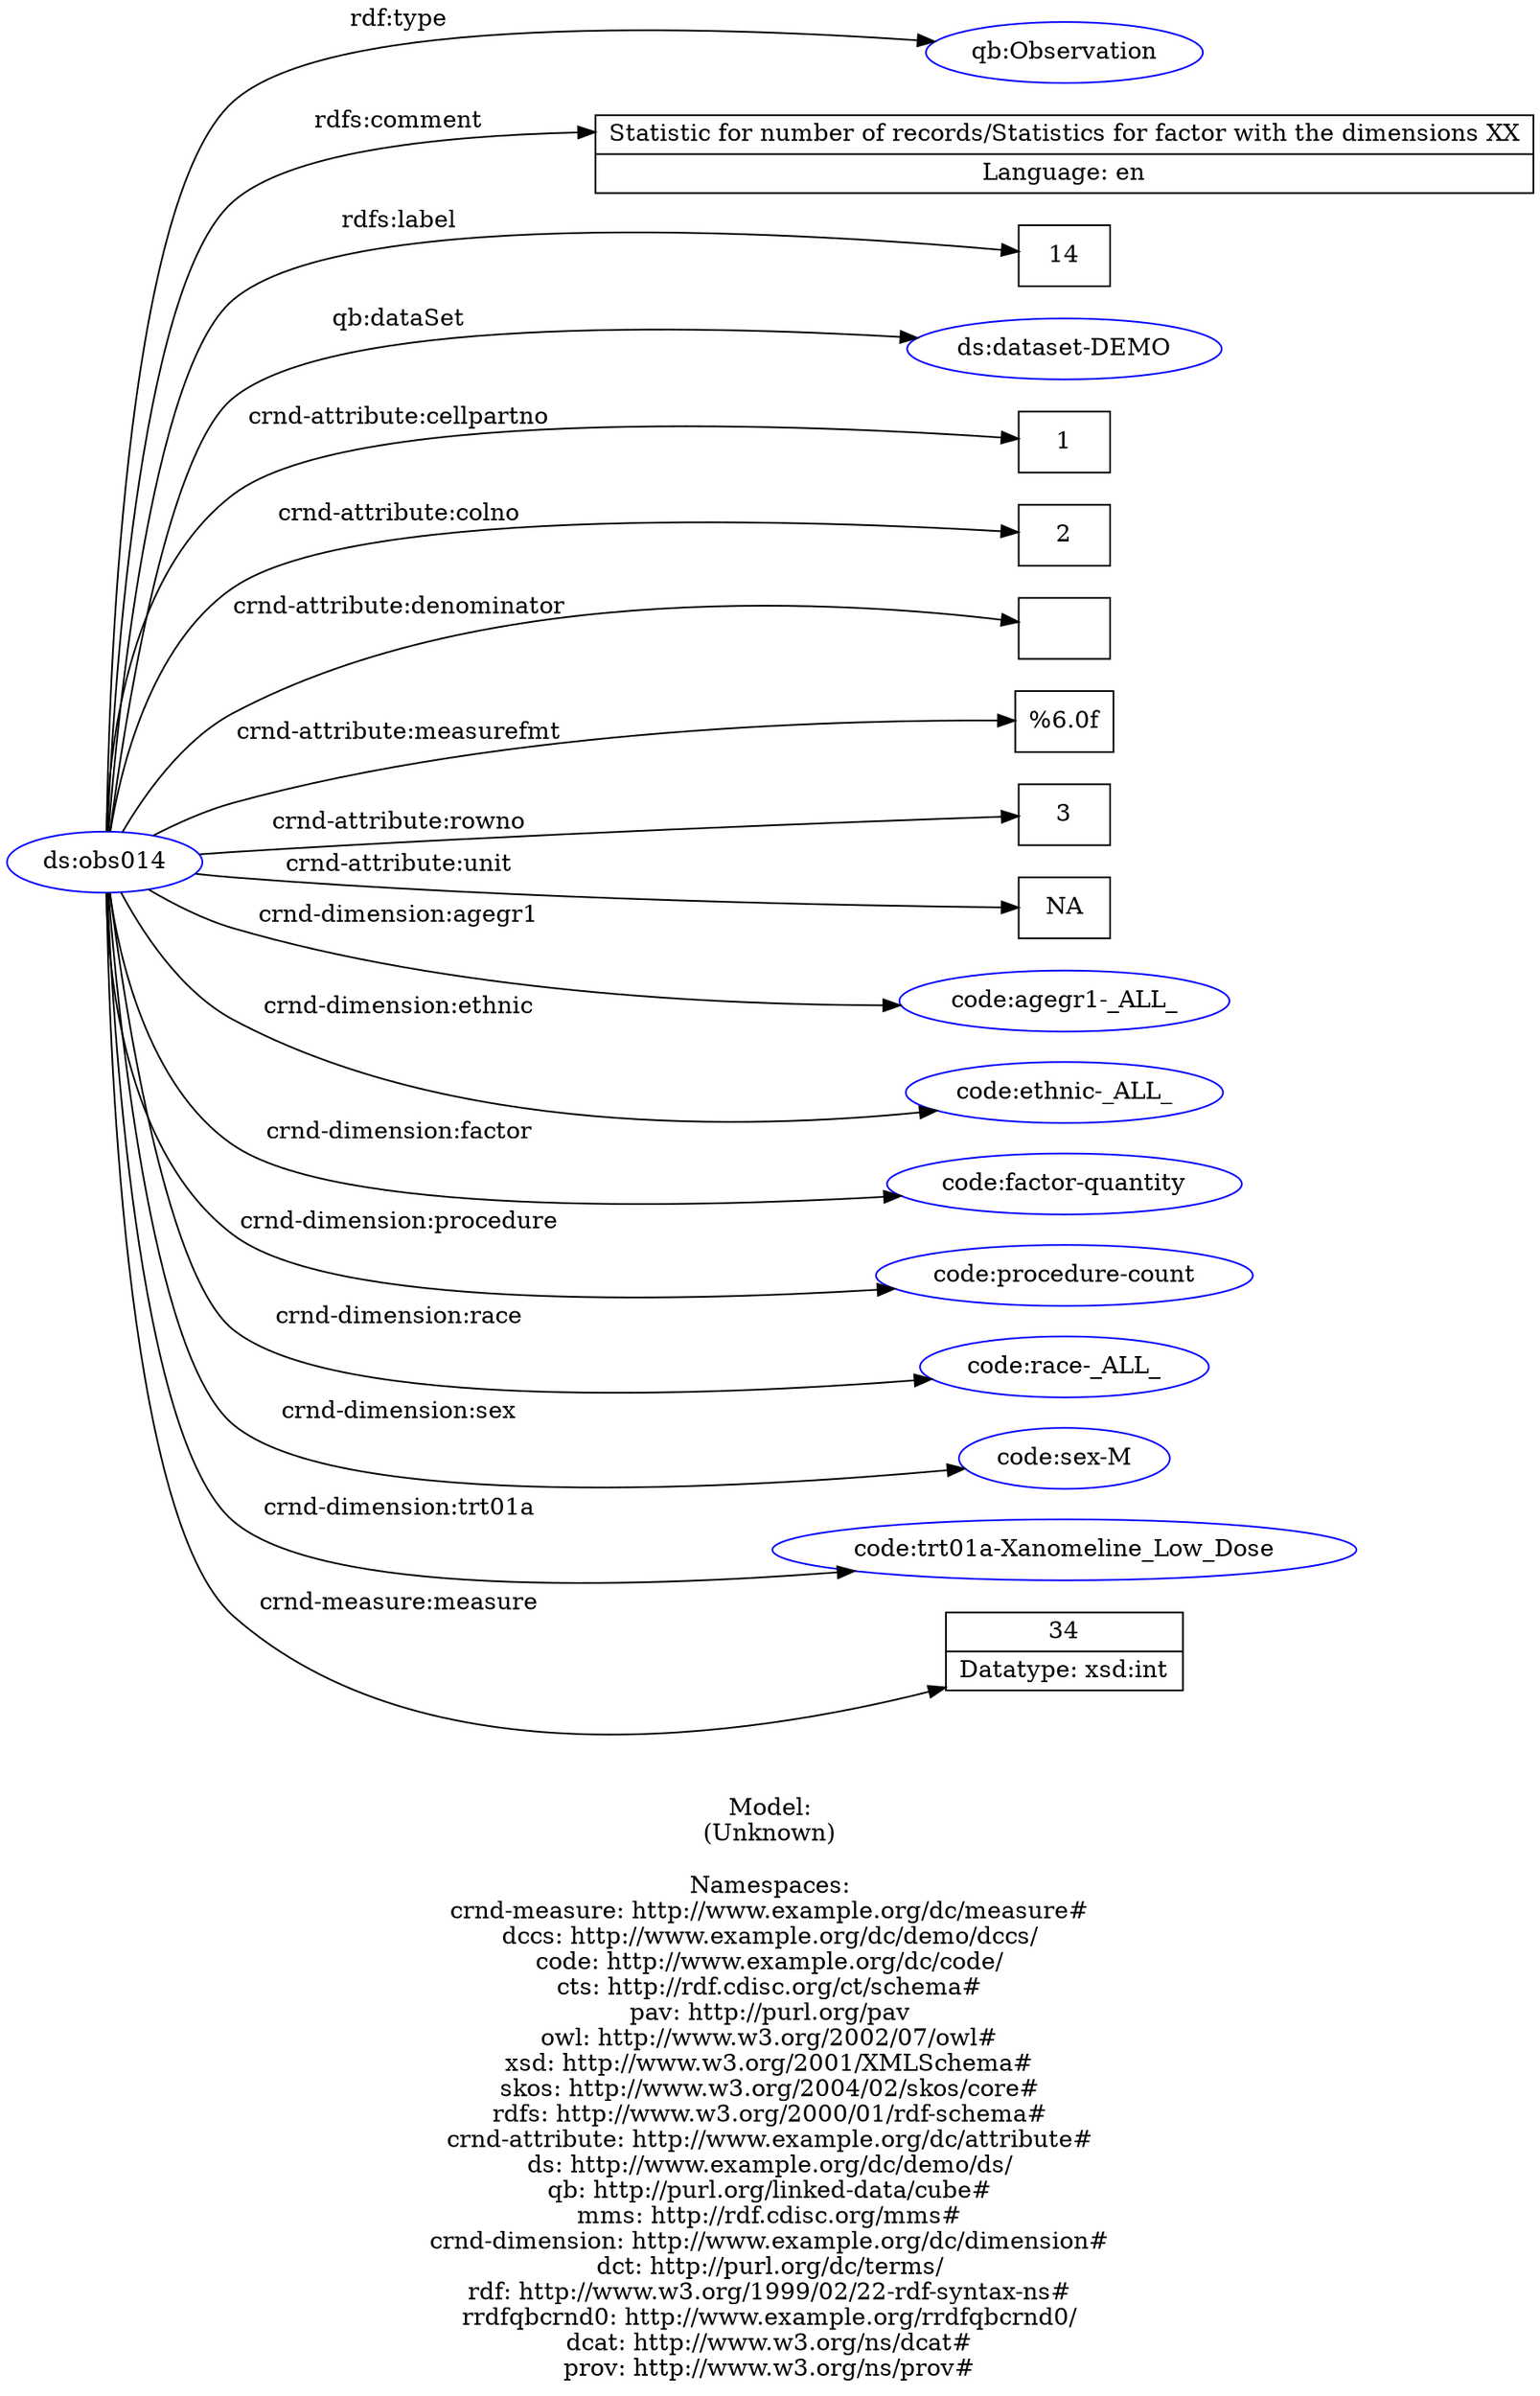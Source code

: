 digraph {
	rankdir = LR;
	charset="utf-8";

	"Rds:obs014" -> "Rqb:Observation" [ label="rdf:type" ];
	"Rds:obs014" -> "LStatistic for number of records/Statistics for factor with the dimensions XX|Language: en" [ label="rdfs:comment" ];
	"Rds:obs014" -> "L14" [ label="rdfs:label" ];
	"Rds:obs014" -> "Rds:dataset-DEMO" [ label="qb:dataSet" ];
	"Rds:obs014" -> "L1" [ label="crnd-attribute:cellpartno" ];
	"Rds:obs014" -> "L2" [ label="crnd-attribute:colno" ];
	"Rds:obs014" -> "L" [ label="crnd-attribute:denominator" ];
	"Rds:obs014" -> "L%6.0f" [ label="crnd-attribute:measurefmt" ];
	"Rds:obs014" -> "L3" [ label="crnd-attribute:rowno" ];
	"Rds:obs014" -> "LNA" [ label="crnd-attribute:unit" ];
	"Rds:obs014" -> "Rcode:agegr1-_ALL_" [ label="crnd-dimension:agegr1" ];
	"Rds:obs014" -> "Rcode:ethnic-_ALL_" [ label="crnd-dimension:ethnic" ];
	"Rds:obs014" -> "Rcode:factor-quantity" [ label="crnd-dimension:factor" ];
	"Rds:obs014" -> "Rcode:procedure-count" [ label="crnd-dimension:procedure" ];
	"Rds:obs014" -> "Rcode:race-_ALL_" [ label="crnd-dimension:race" ];
	"Rds:obs014" -> "Rcode:sex-M" [ label="crnd-dimension:sex" ];
	"Rds:obs014" -> "Rcode:trt01a-Xanomeline_Low_Dose" [ label="crnd-dimension:trt01a" ];
	"Rds:obs014" -> "L34|Datatype: xsd:int" [ label="crnd-measure:measure" ];

	// Resources
	"Rds:obs014" [ label="ds:obs014", shape = ellipse, color = blue ];
	"Rqb:Observation" [ label="qb:Observation", shape = ellipse, color = blue ];
	"Rds:dataset-DEMO" [ label="ds:dataset-DEMO", shape = ellipse, color = blue ];
	"Rcode:agegr1-_ALL_" [ label="code:agegr1-_ALL_", shape = ellipse, color = blue ];
	"Rcode:ethnic-_ALL_" [ label="code:ethnic-_ALL_", shape = ellipse, color = blue ];
	"Rcode:factor-quantity" [ label="code:factor-quantity", shape = ellipse, color = blue ];
	"Rcode:procedure-count" [ label="code:procedure-count", shape = ellipse, color = blue ];
	"Rcode:race-_ALL_" [ label="code:race-_ALL_", shape = ellipse, color = blue ];
	"Rcode:sex-M" [ label="code:sex-M", shape = ellipse, color = blue ];
	"Rcode:trt01a-Xanomeline_Low_Dose" [ label="code:trt01a-Xanomeline_Low_Dose", shape = ellipse, color = blue ];

	// Anonymous nodes

	// Literals
	"LStatistic for number of records/Statistics for factor with the dimensions XX|Language: en" [ label="Statistic for number of records/Statistics for factor with the dimensions XX|Language: en", shape = record ];
	"L14" [ label="14", shape = record ];
	"L1" [ label="1", shape = record ];
	"L2" [ label="2", shape = record ];
	"L" [ label="", shape = record ];
	"L%6.0f" [ label="%6.0f", shape = record ];
	"L3" [ label="3", shape = record ];
	"LNA" [ label="NA", shape = record ];
	"L34|Datatype: xsd:int" [ label="34|Datatype: xsd:int", shape = record ];

	label="\n\nModel:\n(Unknown)\n\nNamespaces:\ncrnd-measure: http://www.example.org/dc/measure#\ndccs: http://www.example.org/dc/demo/dccs/\ncode: http://www.example.org/dc/code/\ncts: http://rdf.cdisc.org/ct/schema#\npav: http://purl.org/pav\nowl: http://www.w3.org/2002/07/owl#\nxsd: http://www.w3.org/2001/XMLSchema#\nskos: http://www.w3.org/2004/02/skos/core#\nrdfs: http://www.w3.org/2000/01/rdf-schema#\ncrnd-attribute: http://www.example.org/dc/attribute#\nds: http://www.example.org/dc/demo/ds/\nqb: http://purl.org/linked-data/cube#\nmms: http://rdf.cdisc.org/mms#\ncrnd-dimension: http://www.example.org/dc/dimension#\ndct: http://purl.org/dc/terms/\nrdf: http://www.w3.org/1999/02/22-rdf-syntax-ns#\nrrdfqbcrnd0: http://www.example.org/rrdfqbcrnd0/\ndcat: http://www.w3.org/ns/dcat#\nprov: http://www.w3.org/ns/prov#\n";
}
